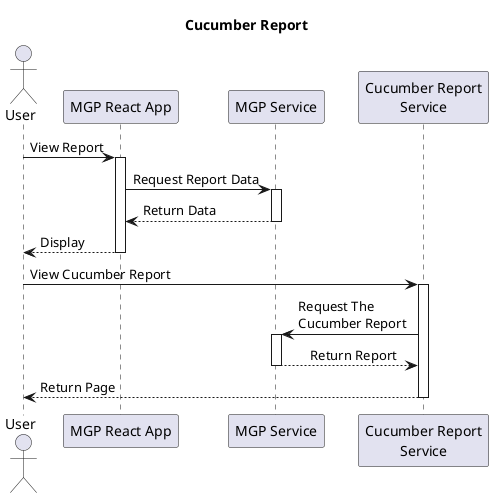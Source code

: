 @startuml
title Cucumber Report
actor User
participant "MGP React App" as A
participant "MGP Service" as B
participant "Cucumber Report\nService" as C

User -> A: View Report
activate A

A -> B: Request Report Data
activate B


B --> A: Return Data
deactivate B

A --> User: Display
deactivate A


User -> C: View Cucumber Report
activate C

C -> B: Request The \nCucumber Report
activate B


B --> C: \tReturn Report
deactivate B
C --> User: Return Page
deactivate C


@enduml